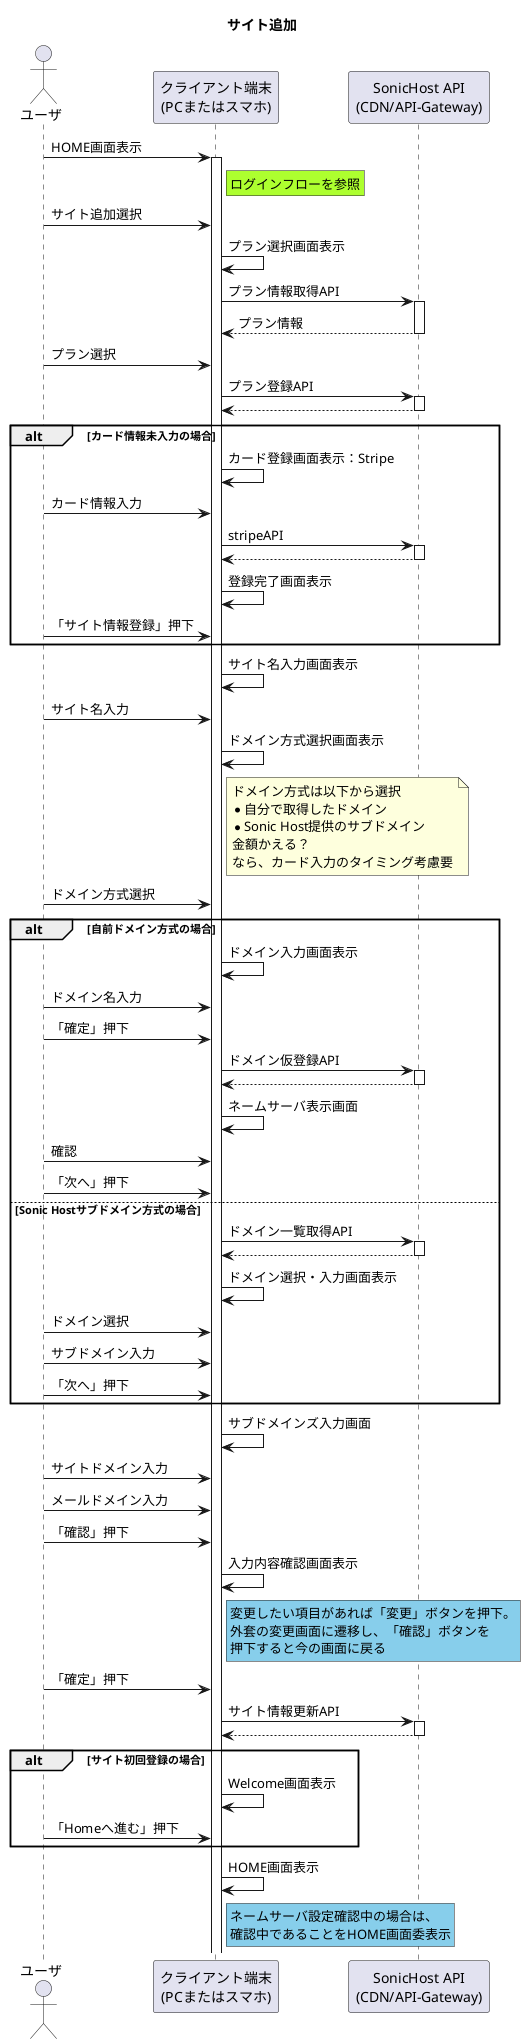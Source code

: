 @startuml  サイト追加
title サイト追加

' アクター定義
actor "ユーザ" as user
participant "クライアント端末\n(PCまたはスマホ)" as device
participant "SonicHost API\n(CDN/API-Gateway)" as api


user -> device ++: HOME画面表示
rnote right of device #GreenYellow
    ログインフローを参照
end note
user -> device : サイト追加選択

device -> device : プラン選択画面表示
device -> api ++ : プラン情報取得API
device <-- api -- : プラン情報
user -> device : プラン選択
device -> api ++ : プラン登録API
device <-- api -- 
alt カード情報未入力の場合
    device -> device : カード登録画面表示：Stripe
    user -> device : カード情報入力
    device -> api ++ : stripeAPI
    device <-- api -- 
    device -> device : 登録完了画面表示
    user -> device : 「サイト情報登録」押下
end 
device -> device : サイト名入力画面表示
user -> device : サイト名入力
device -> device : ドメイン方式選択画面表示
note right of device 
    ドメイン方式は以下から選択
    * 自分で取得したドメイン
    * Sonic Host提供のサブドメイン
    金額かえる？
    なら、カード入力のタイミング考慮要
end note
user -> device : ドメイン方式選択
alt 自前ドメイン方式の場合
    device -> device :ドメイン入力画面表示
    user -> device : ドメイン名入力
    user -> device : 「確定」押下
    device -> api ++ : ドメイン仮登録API
    device <-- api -- 
    device -> device : ネームサーバ表示画面
    user -> device : 確認
    user -> device : 「次へ」押下
else Sonic Hostサブドメイン方式の場合
    device -> api ++ : ドメイン一覧取得API
    device <-- api -- 
    device -> device : ドメイン選択・入力画面表示
    user -> device : ドメイン選択
    user -> device : サブドメイン入力
    user -> device : 「次へ」押下
end 
device -> device : サブドメインズ入力画面
user -> device : サイトドメイン入力
user -> device : メールドメイン入力
user -> device : 「確認」押下
device -> device : 入力内容確認画面表示
rnote right of device #SkyBlue
    変更したい項目があれば「変更」ボタンを押下。
    外套の変更画面に遷移し、「確認」ボタンを
    押下すると今の画面に戻る
end note
user -> device : 「確定」押下
device -> api ++ : サイト情報更新API
device <-- api -- 
alt サイト初回登録の場合
    device -> device : Welcome画面表示
    user -> device : 「Homeへ進む」押下
end 
device -> device : HOME画面表示
rnote right of device #SkyBlue
    ネームサーバ設定確認中の場合は、
    確認中であることをHOME画面委表示
end note

@enduml